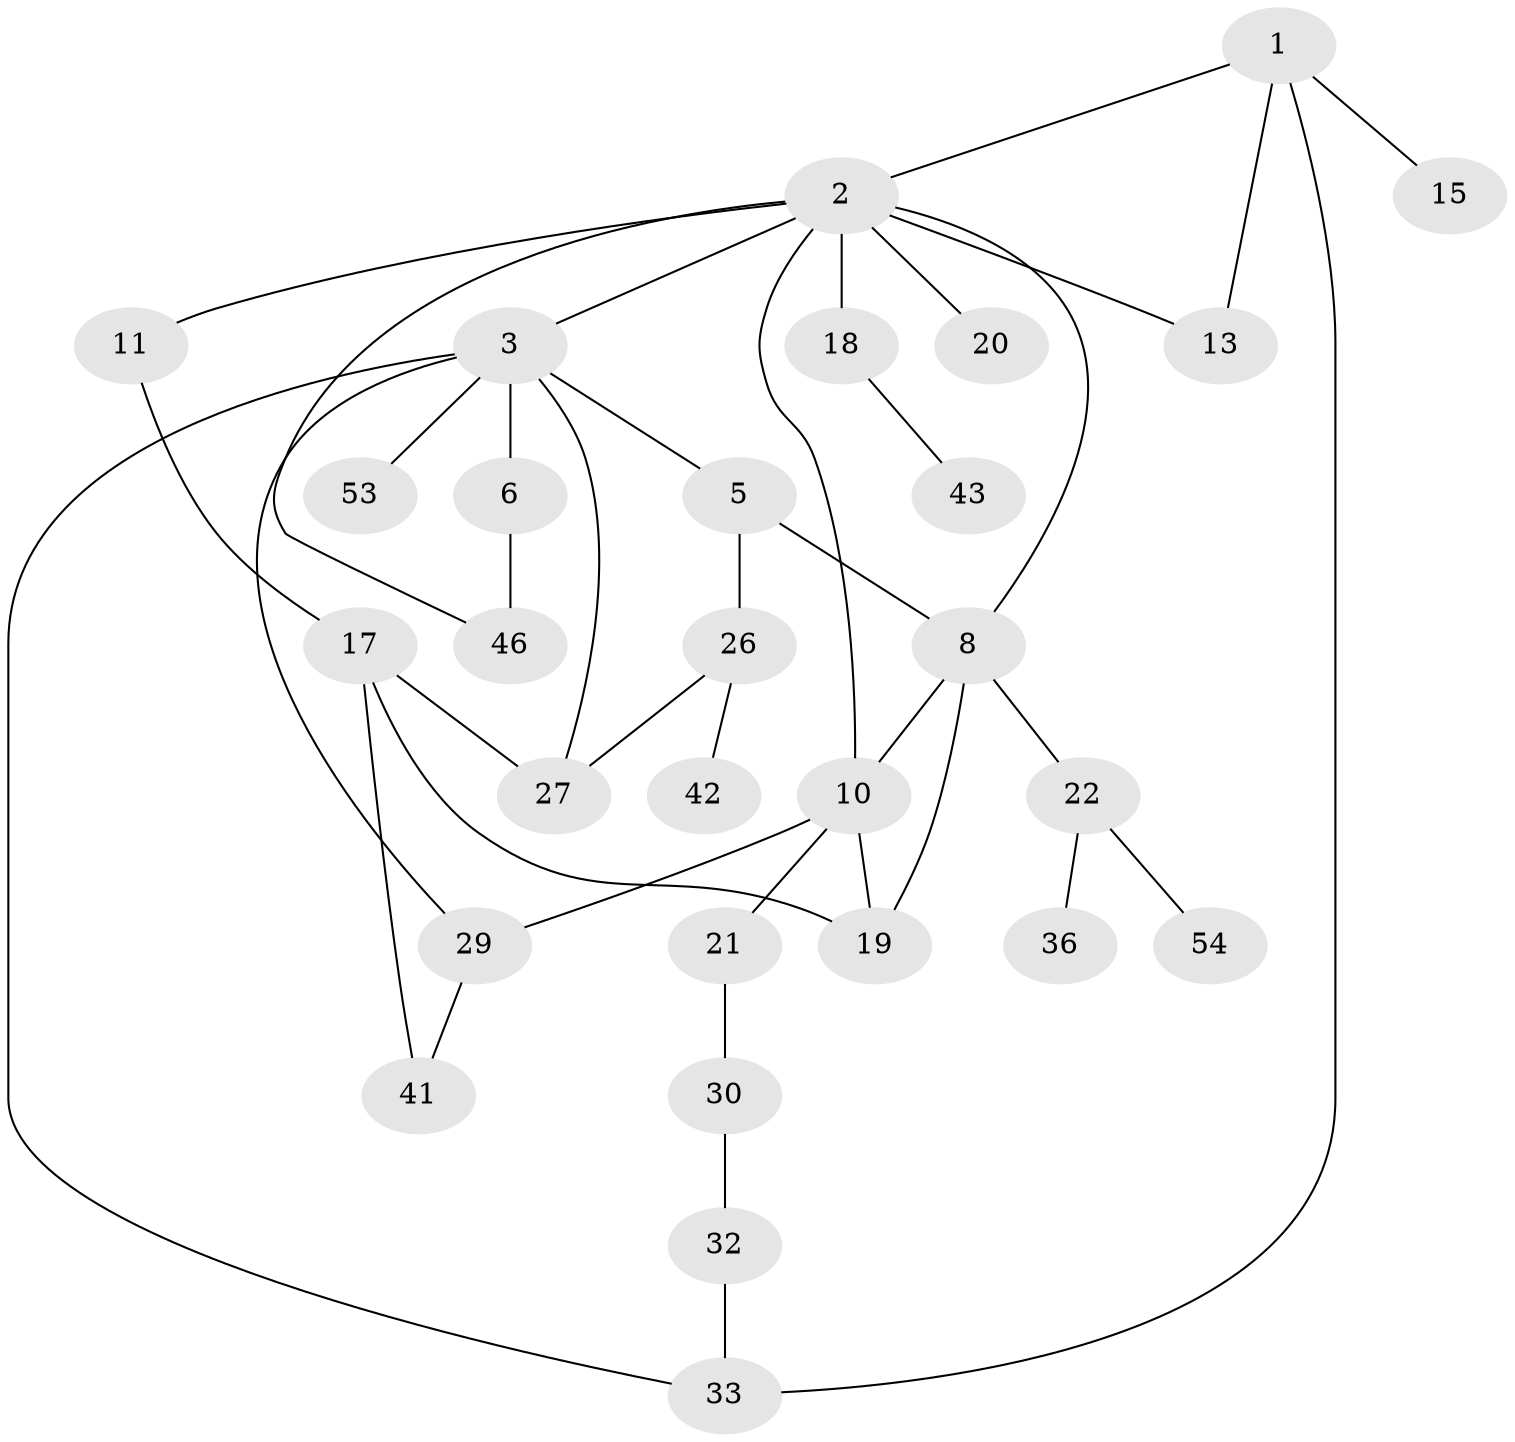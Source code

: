 // original degree distribution, {3: 0.2033898305084746, 6: 0.03389830508474576, 4: 0.13559322033898305, 5: 0.03389830508474576, 2: 0.288135593220339, 1: 0.3050847457627119}
// Generated by graph-tools (version 1.1) at 2025/13/03/09/25 04:13:15]
// undirected, 29 vertices, 40 edges
graph export_dot {
graph [start="1"]
  node [color=gray90,style=filled];
  1 [super="+38"];
  2 [super="+4"];
  3 [super="+28+24"];
  5 [super="+23+51"];
  6 [super="+34+59"];
  8 [super="+14+9"];
  10 [super="+35+52+12"];
  11;
  13;
  15;
  17 [super="+31"];
  18;
  19 [super="+25"];
  20 [super="+40"];
  21 [super="+56"];
  22;
  26;
  27 [super="+44"];
  29 [super="+39"];
  30;
  32;
  33 [super="+37"];
  36 [super="+45"];
  41;
  42;
  43;
  46 [super="+48+49"];
  53;
  54;
  1 -- 2;
  1 -- 15;
  1 -- 13;
  1 -- 33;
  2 -- 3;
  2 -- 8;
  2 -- 11;
  2 -- 46;
  2 -- 18;
  2 -- 20;
  2 -- 10;
  2 -- 13;
  3 -- 5;
  3 -- 6;
  3 -- 27;
  3 -- 33;
  3 -- 29;
  3 -- 53;
  5 -- 26;
  5 -- 8;
  6 -- 46 [weight=2];
  8 -- 22;
  8 -- 19;
  8 -- 10;
  10 -- 21;
  10 -- 19;
  10 -- 29;
  11 -- 17;
  17 -- 27;
  17 -- 19;
  17 -- 41;
  18 -- 43;
  21 -- 30;
  22 -- 36;
  22 -- 54;
  26 -- 42;
  26 -- 27;
  29 -- 41;
  30 -- 32;
  32 -- 33;
}
